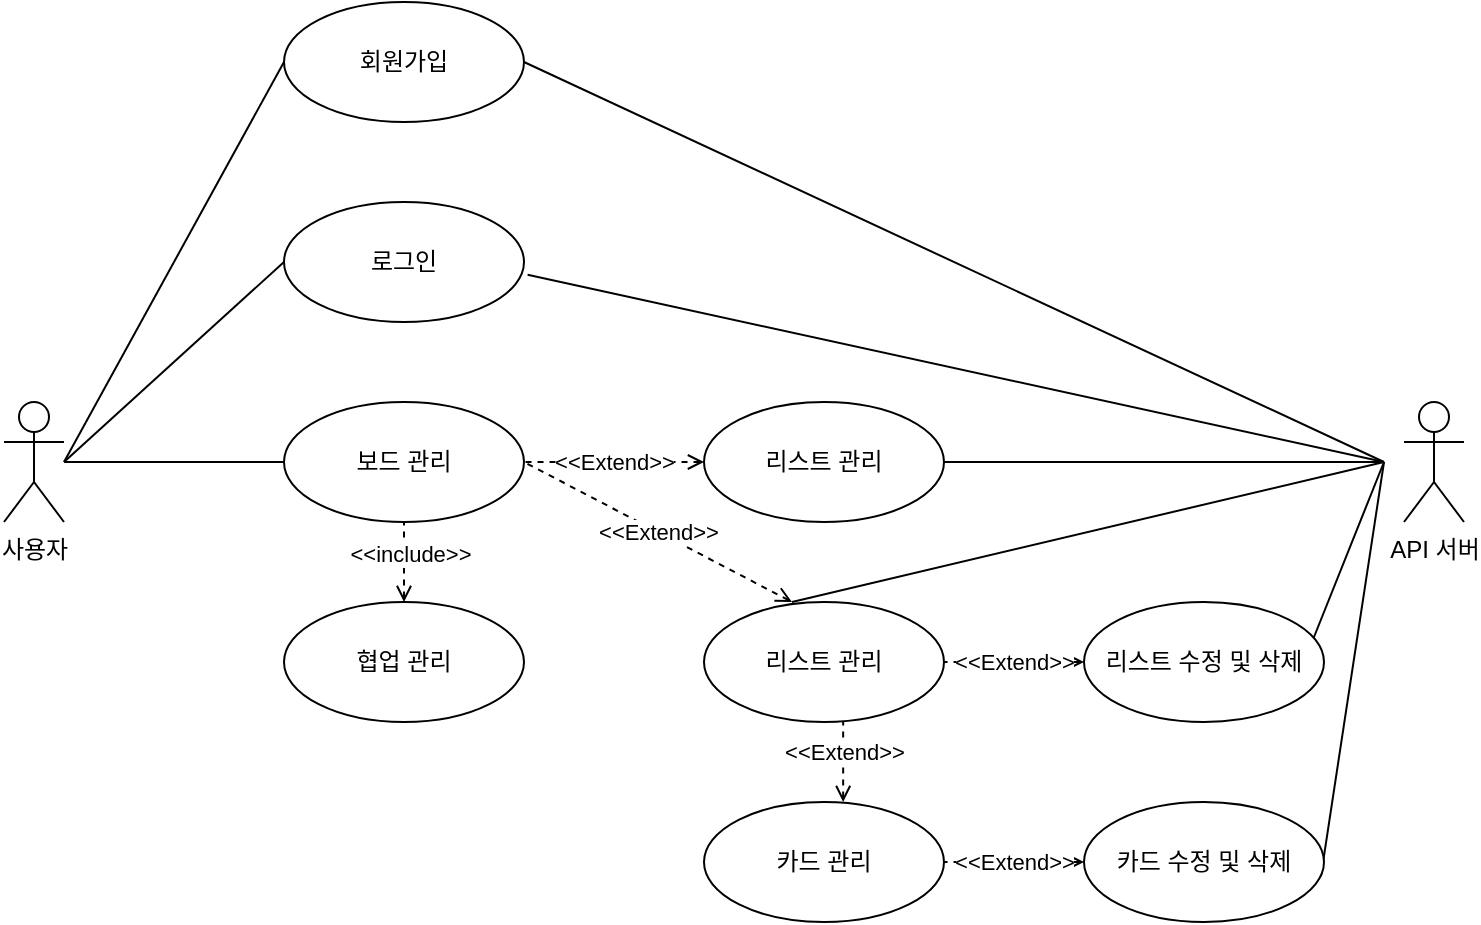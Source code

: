 <mxfile version="20.2.2" type="github" pages="4">
  <diagram id="C5RBs43oDa-KdzZeNtuy" name="Page-1">
    <mxGraphModel dx="1083" dy="662" grid="1" gridSize="10" guides="1" tooltips="1" connect="1" arrows="1" fold="1" page="1" pageScale="1" pageWidth="827" pageHeight="1169" math="0" shadow="0">
      <root>
        <mxCell id="WIyWlLk6GJQsqaUBKTNV-0" />
        <mxCell id="WIyWlLk6GJQsqaUBKTNV-1" parent="WIyWlLk6GJQsqaUBKTNV-0" />
        <mxCell id="DNNk_ecoPWmxkV5kphAJ-0" value="사용자" style="shape=umlActor;verticalLabelPosition=bottom;verticalAlign=top;html=1;outlineConnect=0;" vertex="1" parent="WIyWlLk6GJQsqaUBKTNV-1">
          <mxGeometry x="20" y="290" width="30" height="60" as="geometry" />
        </mxCell>
        <mxCell id="DNNk_ecoPWmxkV5kphAJ-4" value="회원가입" style="ellipse;whiteSpace=wrap;html=1;verticalAlign=middle;" vertex="1" parent="WIyWlLk6GJQsqaUBKTNV-1">
          <mxGeometry x="160" y="90" width="120" height="60" as="geometry" />
        </mxCell>
        <mxCell id="DNNk_ecoPWmxkV5kphAJ-6" value="로그인" style="ellipse;whiteSpace=wrap;html=1;verticalAlign=middle;" vertex="1" parent="WIyWlLk6GJQsqaUBKTNV-1">
          <mxGeometry x="160" y="190" width="120" height="60" as="geometry" />
        </mxCell>
        <mxCell id="DNNk_ecoPWmxkV5kphAJ-9" value="보드 관리" style="ellipse;whiteSpace=wrap;html=1;verticalAlign=middle;direction=west;" vertex="1" parent="WIyWlLk6GJQsqaUBKTNV-1">
          <mxGeometry x="160" y="290" width="120" height="60" as="geometry" />
        </mxCell>
        <mxCell id="DNNk_ecoPWmxkV5kphAJ-24" value="API 서버" style="shape=umlActor;verticalLabelPosition=bottom;verticalAlign=top;html=1;outlineConnect=0;" vertex="1" parent="WIyWlLk6GJQsqaUBKTNV-1">
          <mxGeometry x="720" y="290" width="30" height="60" as="geometry" />
        </mxCell>
        <mxCell id="DNNk_ecoPWmxkV5kphAJ-35" value="&amp;lt;&amp;lt;Extend&amp;gt;&amp;gt;" style="endArrow=none;dashed=1;html=1;rounded=0;startArrow=open;startFill=0;exitX=0.5;exitY=1;exitDx=0;exitDy=0;entryX=0;entryY=0.5;entryDx=0;entryDy=0;" edge="1" parent="WIyWlLk6GJQsqaUBKTNV-1" target="DNNk_ecoPWmxkV5kphAJ-9">
          <mxGeometry width="50" height="50" relative="1" as="geometry">
            <mxPoint x="414" y="390" as="sourcePoint" />
            <mxPoint x="310" y="370" as="targetPoint" />
          </mxGeometry>
        </mxCell>
        <mxCell id="DNNk_ecoPWmxkV5kphAJ-39" value="" style="endArrow=none;dashed=1;html=1;rounded=0;entryX=0.5;entryY=0;entryDx=0;entryDy=0;startArrow=open;startFill=0;" edge="1" parent="WIyWlLk6GJQsqaUBKTNV-1" source="DNNk_ecoPWmxkV5kphAJ-40" target="DNNk_ecoPWmxkV5kphAJ-9">
          <mxGeometry width="50" height="50" relative="1" as="geometry">
            <mxPoint x="250" y="560" as="sourcePoint" />
            <mxPoint x="250" y="500" as="targetPoint" />
          </mxGeometry>
        </mxCell>
        <mxCell id="DNNk_ecoPWmxkV5kphAJ-43" value="&amp;lt;&amp;lt;include&amp;gt;&amp;gt;" style="edgeLabel;html=1;align=center;verticalAlign=middle;resizable=0;points=[];" vertex="1" connectable="0" parent="DNNk_ecoPWmxkV5kphAJ-39">
          <mxGeometry x="0.217" y="-3" relative="1" as="geometry">
            <mxPoint as="offset" />
          </mxGeometry>
        </mxCell>
        <mxCell id="DNNk_ecoPWmxkV5kphAJ-49" value="" style="endArrow=none;html=1;rounded=0;entryX=0;entryY=0.5;entryDx=0;entryDy=0;" edge="1" parent="WIyWlLk6GJQsqaUBKTNV-1" target="DNNk_ecoPWmxkV5kphAJ-6">
          <mxGeometry width="50" height="50" relative="1" as="geometry">
            <mxPoint x="50" y="320" as="sourcePoint" />
            <mxPoint x="560" y="330" as="targetPoint" />
            <Array as="points" />
          </mxGeometry>
        </mxCell>
        <mxCell id="DNNk_ecoPWmxkV5kphAJ-50" value="" style="endArrow=none;html=1;rounded=0;entryX=1;entryY=0.5;entryDx=0;entryDy=0;" edge="1" parent="WIyWlLk6GJQsqaUBKTNV-1" target="DNNk_ecoPWmxkV5kphAJ-9">
          <mxGeometry width="50" height="50" relative="1" as="geometry">
            <mxPoint x="50" y="320" as="sourcePoint" />
            <mxPoint x="200" y="340.0" as="targetPoint" />
            <Array as="points" />
          </mxGeometry>
        </mxCell>
        <mxCell id="DNNk_ecoPWmxkV5kphAJ-51" value="" style="endArrow=none;html=1;rounded=0;entryX=0;entryY=0.5;entryDx=0;entryDy=0;" edge="1" parent="WIyWlLk6GJQsqaUBKTNV-1" target="DNNk_ecoPWmxkV5kphAJ-4">
          <mxGeometry width="50" height="50" relative="1" as="geometry">
            <mxPoint x="50" y="320" as="sourcePoint" />
            <mxPoint x="190" y="210" as="targetPoint" />
            <Array as="points" />
          </mxGeometry>
        </mxCell>
        <mxCell id="DNNk_ecoPWmxkV5kphAJ-54" value="" style="endArrow=none;html=1;rounded=0;exitX=0;exitY=0.5;exitDx=0;exitDy=0;" edge="1" parent="WIyWlLk6GJQsqaUBKTNV-1">
          <mxGeometry width="50" height="50" relative="1" as="geometry">
            <mxPoint x="474.0" y="320.0" as="sourcePoint" />
            <mxPoint x="710" y="320" as="targetPoint" />
          </mxGeometry>
        </mxCell>
        <mxCell id="DNNk_ecoPWmxkV5kphAJ-55" value="" style="endArrow=none;html=1;rounded=0;exitX=0.5;exitY=1;exitDx=0;exitDy=0;" edge="1" parent="WIyWlLk6GJQsqaUBKTNV-1">
          <mxGeometry width="50" height="50" relative="1" as="geometry">
            <mxPoint x="414" y="390" as="sourcePoint" />
            <mxPoint x="710" y="320" as="targetPoint" />
          </mxGeometry>
        </mxCell>
        <mxCell id="DNNk_ecoPWmxkV5kphAJ-56" value="" style="endArrow=none;html=1;rounded=0;exitX=0.013;exitY=0.381;exitDx=0;exitDy=0;startArrow=none;exitPerimeter=0;" edge="1" parent="WIyWlLk6GJQsqaUBKTNV-1" source="DNNk_ecoPWmxkV5kphAJ-68">
          <mxGeometry width="50" height="50" relative="1" as="geometry">
            <mxPoint x="330" y="480" as="sourcePoint" />
            <mxPoint x="710" y="320" as="targetPoint" />
            <Array as="points" />
          </mxGeometry>
        </mxCell>
        <mxCell id="DNNk_ecoPWmxkV5kphAJ-60" value="" style="endArrow=none;html=1;rounded=0;exitX=1.015;exitY=0.606;exitDx=0;exitDy=0;exitPerimeter=0;" edge="1" parent="WIyWlLk6GJQsqaUBKTNV-1" source="DNNk_ecoPWmxkV5kphAJ-6">
          <mxGeometry width="50" height="50" relative="1" as="geometry">
            <mxPoint x="310" y="330" as="sourcePoint" />
            <mxPoint x="710" y="320" as="targetPoint" />
          </mxGeometry>
        </mxCell>
        <mxCell id="DNNk_ecoPWmxkV5kphAJ-61" value="" style="endArrow=none;html=1;rounded=0;exitX=1;exitY=0.5;exitDx=0;exitDy=0;" edge="1" parent="WIyWlLk6GJQsqaUBKTNV-1" source="DNNk_ecoPWmxkV5kphAJ-4">
          <mxGeometry width="50" height="50" relative="1" as="geometry">
            <mxPoint x="330" y="480" as="sourcePoint" />
            <mxPoint x="710" y="320" as="targetPoint" />
          </mxGeometry>
        </mxCell>
        <mxCell id="DNNk_ecoPWmxkV5kphAJ-40" value="협업 관리" style="ellipse;whiteSpace=wrap;html=1;" vertex="1" parent="WIyWlLk6GJQsqaUBKTNV-1">
          <mxGeometry x="160" y="390" width="120" height="60" as="geometry" />
        </mxCell>
        <mxCell id="DNNk_ecoPWmxkV5kphAJ-68" value="카드 수정 및 삭제" style="ellipse;whiteSpace=wrap;html=1;verticalAlign=middle;direction=west;" vertex="1" parent="WIyWlLk6GJQsqaUBKTNV-1">
          <mxGeometry x="560" y="490" width="120" height="60" as="geometry" />
        </mxCell>
        <mxCell id="DNNk_ecoPWmxkV5kphAJ-70" value="&amp;lt;&amp;lt;Extend&amp;gt;&amp;gt;" style="endArrow=none;dashed=1;html=1;rounded=0;startArrow=open;startFill=0;exitX=1;exitY=0.5;exitDx=0;exitDy=0;entryX=0;entryY=0.5;entryDx=0;entryDy=0;" edge="1" parent="WIyWlLk6GJQsqaUBKTNV-1" source="DNNk_ecoPWmxkV5kphAJ-68" target="DNNk_ecoPWmxkV5kphAJ-81">
          <mxGeometry width="50" height="50" relative="1" as="geometry">
            <mxPoint x="473.17" y="560" as="sourcePoint" />
            <mxPoint x="474.0" y="520" as="targetPoint" />
          </mxGeometry>
        </mxCell>
        <mxCell id="DNNk_ecoPWmxkV5kphAJ-71" value="" style="endArrow=none;html=1;rounded=0;exitX=0;exitY=0.5;exitDx=0;exitDy=0;startArrow=none;" edge="1" parent="WIyWlLk6GJQsqaUBKTNV-1">
          <mxGeometry width="50" height="50" relative="1" as="geometry">
            <mxPoint x="670.0" y="420" as="sourcePoint" />
            <mxPoint x="710" y="320" as="targetPoint" />
            <Array as="points" />
          </mxGeometry>
        </mxCell>
        <mxCell id="DNNk_ecoPWmxkV5kphAJ-74" value="&amp;lt;&amp;lt;Extend&amp;gt;&amp;gt;" style="endArrow=none;dashed=1;html=1;rounded=0;startArrow=open;startFill=0;entryX=0;entryY=0.5;entryDx=0;entryDy=0;" edge="1" parent="WIyWlLk6GJQsqaUBKTNV-1" source="DNNk_ecoPWmxkV5kphAJ-82" target="DNNk_ecoPWmxkV5kphAJ-80">
          <mxGeometry width="50" height="50" relative="1" as="geometry">
            <mxPoint x="550.0" y="420" as="sourcePoint" />
            <mxPoint x="474.0" y="420" as="targetPoint" />
          </mxGeometry>
        </mxCell>
        <mxCell id="DNNk_ecoPWmxkV5kphAJ-75" value="&amp;lt;&amp;lt;Extend&amp;gt;&amp;gt;" style="endArrow=none;dashed=1;html=1;rounded=0;startArrow=open;startFill=0;exitX=0.5;exitY=1;exitDx=0;exitDy=0;" edge="1" parent="WIyWlLk6GJQsqaUBKTNV-1">
          <mxGeometry width="50" height="50" relative="1" as="geometry">
            <mxPoint x="439.58" y="490" as="sourcePoint" />
            <mxPoint x="439.58" y="440" as="targetPoint" />
          </mxGeometry>
        </mxCell>
        <mxCell id="DNNk_ecoPWmxkV5kphAJ-78" value="&amp;lt;&amp;lt;Extend&amp;gt;&amp;gt;" style="endArrow=none;dashed=1;html=1;rounded=0;startArrow=open;startFill=0;" edge="1" parent="WIyWlLk6GJQsqaUBKTNV-1" source="DNNk_ecoPWmxkV5kphAJ-79" target="DNNk_ecoPWmxkV5kphAJ-9">
          <mxGeometry width="50" height="50" relative="1" as="geometry">
            <mxPoint x="354.0" y="320.0" as="sourcePoint" />
            <mxPoint x="320" y="330.0" as="targetPoint" />
          </mxGeometry>
        </mxCell>
        <mxCell id="DNNk_ecoPWmxkV5kphAJ-79" value="리스트 관리" style="ellipse;whiteSpace=wrap;html=1;verticalAlign=middle;direction=west;" vertex="1" parent="WIyWlLk6GJQsqaUBKTNV-1">
          <mxGeometry x="370" y="290" width="120" height="60" as="geometry" />
        </mxCell>
        <mxCell id="DNNk_ecoPWmxkV5kphAJ-80" value="리스트 관리" style="ellipse;whiteSpace=wrap;html=1;verticalAlign=middle;direction=west;" vertex="1" parent="WIyWlLk6GJQsqaUBKTNV-1">
          <mxGeometry x="370" y="390" width="120" height="60" as="geometry" />
        </mxCell>
        <mxCell id="DNNk_ecoPWmxkV5kphAJ-81" value="카드 관리" style="ellipse;whiteSpace=wrap;html=1;verticalAlign=middle;direction=west;" vertex="1" parent="WIyWlLk6GJQsqaUBKTNV-1">
          <mxGeometry x="370" y="490" width="120" height="60" as="geometry" />
        </mxCell>
        <mxCell id="DNNk_ecoPWmxkV5kphAJ-82" value="리스트 수정 및 삭제" style="ellipse;whiteSpace=wrap;html=1;verticalAlign=middle;direction=west;" vertex="1" parent="WIyWlLk6GJQsqaUBKTNV-1">
          <mxGeometry x="560" y="390" width="120" height="60" as="geometry" />
        </mxCell>
      </root>
    </mxGraphModel>
  </diagram>
  <diagram id="TZpIcGCvhR6kVcWy8LN9" name="페이지-2">
    <mxGraphModel dx="742" dy="454" grid="1" gridSize="10" guides="1" tooltips="1" connect="1" arrows="1" fold="1" page="1" pageScale="1" pageWidth="827" pageHeight="1169" math="0" shadow="0">
      <root>
        <mxCell id="0" />
        <mxCell id="1" parent="0" />
        <mxCell id="SN-oaoCMdspzJdOyfgDT-1" value="Practrello&amp;nbsp;&lt;br&gt;회원 인증 기능&lt;br&gt;&lt;br&gt;&lt;br&gt;&lt;br&gt;&lt;br&gt;&lt;br&gt;&lt;br&gt;&lt;br&gt;&lt;br&gt;&lt;br&gt;&lt;br&gt;&lt;br&gt;&lt;br&gt;" style="rounded=0;whiteSpace=wrap;html=1;fillColor=#CCFFFF;strokeColor=#6c8ebf;" vertex="1" parent="1">
          <mxGeometry x="90" y="150" width="220" height="230" as="geometry" />
        </mxCell>
        <mxCell id="KhXGMRw13geGFEuY4xAM-2" value="회원가입" style="ellipse;whiteSpace=wrap;html=1;verticalAlign=middle;fillColor=#CCFFFF;" vertex="1" parent="1">
          <mxGeometry x="140" y="200" width="120" height="60" as="geometry" />
        </mxCell>
        <mxCell id="KhXGMRw13geGFEuY4xAM-3" value="로그인" style="ellipse;whiteSpace=wrap;html=1;verticalAlign=middle;fillColor=#CCFFFF;" vertex="1" parent="1">
          <mxGeometry x="140" y="300" width="120" height="60" as="geometry" />
        </mxCell>
        <mxCell id="KhXGMRw13geGFEuY4xAM-5" value="API 서버" style="shape=umlActor;verticalLabelPosition=bottom;verticalAlign=top;html=1;outlineConnect=0;" vertex="1" parent="1">
          <mxGeometry x="350" y="250" width="30" height="60" as="geometry" />
        </mxCell>
        <mxCell id="KhXGMRw13geGFEuY4xAM-29" value="" style="endArrow=none;html=1;rounded=0;entryX=0;entryY=0.5;entryDx=0;entryDy=0;" edge="1" parent="1">
          <mxGeometry width="50" height="50" relative="1" as="geometry">
            <mxPoint x="360" y="280" as="sourcePoint" />
            <mxPoint x="260" y="330" as="targetPoint" />
            <Array as="points" />
          </mxGeometry>
        </mxCell>
        <mxCell id="KhXGMRw13geGFEuY4xAM-30" value="" style="endArrow=none;html=1;rounded=0;entryX=0;entryY=0.5;entryDx=0;entryDy=0;" edge="1" parent="1">
          <mxGeometry width="50" height="50" relative="1" as="geometry">
            <mxPoint x="360" y="280" as="sourcePoint" />
            <mxPoint x="260" y="230" as="targetPoint" />
            <Array as="points">
              <mxPoint x="360" y="280" />
            </Array>
          </mxGeometry>
        </mxCell>
        <mxCell id="I9tQgUZLRXaxdzZgxR8C-1" value="사용자&lt;br&gt;" style="shape=umlActor;verticalLabelPosition=bottom;verticalAlign=top;html=1;outlineConnect=0;" vertex="1" parent="1">
          <mxGeometry x="20" y="250" width="30" height="60" as="geometry" />
        </mxCell>
        <mxCell id="I9tQgUZLRXaxdzZgxR8C-3" value="" style="endArrow=none;html=1;rounded=0;exitX=0.017;exitY=0.614;exitDx=0;exitDy=0;exitPerimeter=0;" edge="1" parent="1" source="KhXGMRw13geGFEuY4xAM-3">
          <mxGeometry width="50" height="50" relative="1" as="geometry">
            <mxPoint x="60" y="330" as="sourcePoint" />
            <mxPoint x="50" y="280" as="targetPoint" />
            <Array as="points" />
          </mxGeometry>
        </mxCell>
        <mxCell id="I9tQgUZLRXaxdzZgxR8C-4" value="" style="endArrow=none;html=1;rounded=0;exitX=0;exitY=0.5;exitDx=0;exitDy=0;" edge="1" parent="1" source="KhXGMRw13geGFEuY4xAM-2">
          <mxGeometry width="50" height="50" relative="1" as="geometry">
            <mxPoint x="60" y="230" as="sourcePoint" />
            <mxPoint x="50" y="280" as="targetPoint" />
            <Array as="points" />
          </mxGeometry>
        </mxCell>
      </root>
    </mxGraphModel>
  </diagram>
  <diagram id="UY6HHpQlooW9ACiA4yQw" name="페이지-3">
    <mxGraphModel dx="896" dy="548" grid="1" gridSize="10" guides="1" tooltips="1" connect="1" arrows="1" fold="1" page="1" pageScale="1" pageWidth="827" pageHeight="1169" math="0" shadow="0">
      <root>
        <mxCell id="0" />
        <mxCell id="1" parent="0" />
        <mxCell id="hDpXEny0ax4N1JcamfQ9-1" value="사용자&lt;br&gt;" style="shape=umlActor;verticalLabelPosition=bottom;verticalAlign=top;html=1;outlineConnect=0;" vertex="1" parent="1">
          <mxGeometry x="20" y="290" width="30" height="60" as="geometry" />
        </mxCell>
        <mxCell id="hDpXEny0ax4N1JcamfQ9-4" value="보드 조회" style="ellipse;whiteSpace=wrap;html=1;verticalAlign=middle;direction=west;" vertex="1" parent="1">
          <mxGeometry x="160" y="290" width="120" height="60" as="geometry" />
        </mxCell>
        <mxCell id="hDpXEny0ax4N1JcamfQ9-5" value="API 서버" style="shape=umlActor;verticalLabelPosition=bottom;verticalAlign=top;html=1;outlineConnect=0;" vertex="1" parent="1">
          <mxGeometry x="720" y="290" width="30" height="60" as="geometry" />
        </mxCell>
        <mxCell id="hDpXEny0ax4N1JcamfQ9-7" value="" style="endArrow=none;dashed=1;html=1;rounded=0;entryX=0.5;entryY=0;entryDx=0;entryDy=0;startArrow=open;startFill=0;" edge="1" parent="1" source="hDpXEny0ax4N1JcamfQ9-17" target="hDpXEny0ax4N1JcamfQ9-4">
          <mxGeometry width="50" height="50" relative="1" as="geometry">
            <mxPoint x="250" y="560" as="sourcePoint" />
            <mxPoint x="250" y="500" as="targetPoint" />
          </mxGeometry>
        </mxCell>
        <mxCell id="hDpXEny0ax4N1JcamfQ9-8" value="&amp;lt;&amp;lt;include&amp;gt;&amp;gt;" style="edgeLabel;html=1;align=center;verticalAlign=middle;resizable=0;points=[];" vertex="1" connectable="0" parent="hDpXEny0ax4N1JcamfQ9-7">
          <mxGeometry x="0.217" y="-3" relative="1" as="geometry">
            <mxPoint as="offset" />
          </mxGeometry>
        </mxCell>
        <mxCell id="hDpXEny0ax4N1JcamfQ9-10" value="" style="endArrow=none;html=1;rounded=0;entryX=1;entryY=0.5;entryDx=0;entryDy=0;" edge="1" parent="1" target="hDpXEny0ax4N1JcamfQ9-4">
          <mxGeometry width="50" height="50" relative="1" as="geometry">
            <mxPoint x="50" y="320.0" as="sourcePoint" />
            <mxPoint x="200" y="340.0" as="targetPoint" />
            <Array as="points">
              <mxPoint x="100" y="320" />
            </Array>
          </mxGeometry>
        </mxCell>
        <mxCell id="hDpXEny0ax4N1JcamfQ9-12" value="" style="endArrow=none;html=1;rounded=0;exitX=0;exitY=0.5;exitDx=0;exitDy=0;" edge="1" parent="1">
          <mxGeometry width="50" height="50" relative="1" as="geometry">
            <mxPoint x="474.0" y="320.0" as="sourcePoint" />
            <mxPoint x="710.0" y="320.0" as="targetPoint" />
          </mxGeometry>
        </mxCell>
        <mxCell id="hDpXEny0ax4N1JcamfQ9-13" value="" style="endArrow=none;html=1;rounded=0;exitX=0.5;exitY=1;exitDx=0;exitDy=0;" edge="1" parent="1">
          <mxGeometry width="50" height="50" relative="1" as="geometry">
            <mxPoint x="414" y="390" as="sourcePoint" />
            <mxPoint x="710.0" y="320.0" as="targetPoint" />
          </mxGeometry>
        </mxCell>
        <mxCell id="hDpXEny0ax4N1JcamfQ9-14" value="" style="endArrow=none;html=1;rounded=0;exitX=0.013;exitY=0.381;exitDx=0;exitDy=0;startArrow=none;exitPerimeter=0;" edge="1" parent="1" source="hDpXEny0ax4N1JcamfQ9-18">
          <mxGeometry width="50" height="50" relative="1" as="geometry">
            <mxPoint x="330" y="480" as="sourcePoint" />
            <mxPoint x="710.0" y="320.0" as="targetPoint" />
            <Array as="points" />
          </mxGeometry>
        </mxCell>
        <mxCell id="hDpXEny0ax4N1JcamfQ9-17" value="협업 관리" style="ellipse;whiteSpace=wrap;html=1;" vertex="1" parent="1">
          <mxGeometry x="160" y="390" width="120" height="60" as="geometry" />
        </mxCell>
        <mxCell id="hDpXEny0ax4N1JcamfQ9-18" value="카드 수정 및 삭제" style="ellipse;whiteSpace=wrap;html=1;verticalAlign=middle;direction=west;" vertex="1" parent="1">
          <mxGeometry x="560" y="490" width="120" height="60" as="geometry" />
        </mxCell>
        <mxCell id="hDpXEny0ax4N1JcamfQ9-19" value="&amp;lt;&amp;lt;Extend&amp;gt;&amp;gt;" style="endArrow=none;dashed=1;html=1;rounded=0;startArrow=open;startFill=0;exitX=1;exitY=0.5;exitDx=0;exitDy=0;entryX=0;entryY=0.5;entryDx=0;entryDy=0;" edge="1" parent="1" source="hDpXEny0ax4N1JcamfQ9-18" target="hDpXEny0ax4N1JcamfQ9-26">
          <mxGeometry width="50" height="50" relative="1" as="geometry">
            <mxPoint x="473.17" y="560" as="sourcePoint" />
            <mxPoint x="474.0" y="520" as="targetPoint" />
          </mxGeometry>
        </mxCell>
        <mxCell id="hDpXEny0ax4N1JcamfQ9-20" value="" style="endArrow=none;html=1;rounded=0;exitX=0;exitY=0.5;exitDx=0;exitDy=0;startArrow=none;" edge="1" parent="1">
          <mxGeometry width="50" height="50" relative="1" as="geometry">
            <mxPoint x="670.0" y="420" as="sourcePoint" />
            <mxPoint x="710.0" y="320.0" as="targetPoint" />
            <Array as="points" />
          </mxGeometry>
        </mxCell>
        <mxCell id="hDpXEny0ax4N1JcamfQ9-21" value="&amp;lt;&amp;lt;Extend&amp;gt;&amp;gt;" style="endArrow=none;dashed=1;html=1;rounded=0;startArrow=open;startFill=0;entryX=0;entryY=0.5;entryDx=0;entryDy=0;exitX=1;exitY=0.5;exitDx=0;exitDy=0;" edge="1" parent="1" source="hDpXEny0ax4N1JcamfQ9-18" target="hDpXEny0ax4N1JcamfQ9-25">
          <mxGeometry width="50" height="50" relative="1" as="geometry">
            <mxPoint x="550.0" y="420" as="sourcePoint" />
            <mxPoint x="474.0" y="420" as="targetPoint" />
          </mxGeometry>
        </mxCell>
        <mxCell id="hDpXEny0ax4N1JcamfQ9-23" value="&amp;lt;&amp;lt;Extend&amp;gt;&amp;gt;" style="endArrow=none;dashed=1;html=1;rounded=0;startArrow=open;startFill=0;" edge="1" parent="1" source="hDpXEny0ax4N1JcamfQ9-24" target="hDpXEny0ax4N1JcamfQ9-4">
          <mxGeometry width="50" height="50" relative="1" as="geometry">
            <mxPoint x="354.0" y="320.0" as="sourcePoint" />
            <mxPoint x="320" y="330.0" as="targetPoint" />
          </mxGeometry>
        </mxCell>
        <mxCell id="hDpXEny0ax4N1JcamfQ9-24" value="보드 수정 및 삭제" style="ellipse;whiteSpace=wrap;html=1;verticalAlign=middle;direction=west;" vertex="1" parent="1">
          <mxGeometry x="360" y="290" width="120" height="60" as="geometry" />
        </mxCell>
        <mxCell id="hDpXEny0ax4N1JcamfQ9-25" value="리스트 조회" style="ellipse;whiteSpace=wrap;html=1;verticalAlign=middle;direction=west;" vertex="1" parent="1">
          <mxGeometry x="360" y="390" width="120" height="60" as="geometry" />
        </mxCell>
        <mxCell id="hDpXEny0ax4N1JcamfQ9-26" value="카드 조회" style="ellipse;whiteSpace=wrap;html=1;verticalAlign=middle;direction=west;" vertex="1" parent="1">
          <mxGeometry x="360" y="490" width="120" height="60" as="geometry" />
        </mxCell>
        <mxCell id="hDpXEny0ax4N1JcamfQ9-27" value="리스트 수정 및 삭제" style="ellipse;whiteSpace=wrap;html=1;verticalAlign=middle;direction=west;" vertex="1" parent="1">
          <mxGeometry x="560" y="390" width="120" height="60" as="geometry" />
        </mxCell>
        <mxCell id="hDpXEny0ax4N1JcamfQ9-58" value="&amp;lt;&amp;lt;Extend&amp;gt;&amp;gt;" style="endArrow=none;dashed=1;html=1;rounded=0;startArrow=open;startFill=0;exitX=1;exitY=0.5;exitDx=0;exitDy=0;entryX=0;entryY=0.5;entryDx=0;entryDy=0;" edge="1" parent="1" source="hDpXEny0ax4N1JcamfQ9-27" target="hDpXEny0ax4N1JcamfQ9-25">
          <mxGeometry width="50" height="50" relative="1" as="geometry">
            <mxPoint x="570.0" y="530" as="sourcePoint" />
            <mxPoint x="500" y="530" as="targetPoint" />
          </mxGeometry>
        </mxCell>
        <mxCell id="hDpXEny0ax4N1JcamfQ9-59" value="" style="endArrow=none;dashed=1;html=1;rounded=0;entryX=0;entryY=0.5;entryDx=0;entryDy=0;startArrow=open;startFill=0;exitX=0.5;exitY=1;exitDx=0;exitDy=0;" edge="1" parent="1" source="hDpXEny0ax4N1JcamfQ9-25" target="hDpXEny0ax4N1JcamfQ9-4">
          <mxGeometry width="50" height="50" relative="1" as="geometry">
            <mxPoint x="280" y="360" as="sourcePoint" />
            <mxPoint x="280" y="320" as="targetPoint" />
          </mxGeometry>
        </mxCell>
        <mxCell id="hDpXEny0ax4N1JcamfQ9-60" value="&amp;lt;&amp;lt;include&amp;gt;&amp;gt;" style="edgeLabel;html=1;align=center;verticalAlign=middle;resizable=0;points=[];" vertex="1" connectable="0" parent="hDpXEny0ax4N1JcamfQ9-59">
          <mxGeometry x="0.217" y="-3" relative="1" as="geometry">
            <mxPoint as="offset" />
          </mxGeometry>
        </mxCell>
        <mxCell id="hDpXEny0ax4N1JcamfQ9-61" value="" style="endArrow=none;dashed=1;html=1;rounded=0;entryX=0.5;entryY=0;entryDx=0;entryDy=0;startArrow=open;startFill=0;exitX=0.5;exitY=1;exitDx=0;exitDy=0;" edge="1" parent="1" source="hDpXEny0ax4N1JcamfQ9-26" target="hDpXEny0ax4N1JcamfQ9-25">
          <mxGeometry width="50" height="50" relative="1" as="geometry">
            <mxPoint x="419.66" y="490" as="sourcePoint" />
            <mxPoint x="419.66" y="450" as="targetPoint" />
          </mxGeometry>
        </mxCell>
        <mxCell id="hDpXEny0ax4N1JcamfQ9-62" value="&amp;lt;&amp;lt;include&amp;gt;&amp;gt;" style="edgeLabel;html=1;align=center;verticalAlign=middle;resizable=0;points=[];" vertex="1" connectable="0" parent="hDpXEny0ax4N1JcamfQ9-61">
          <mxGeometry x="0.217" y="-3" relative="1" as="geometry">
            <mxPoint as="offset" />
          </mxGeometry>
        </mxCell>
      </root>
    </mxGraphModel>
  </diagram>
  <diagram id="W4btcHOkvtuY4f59IMhF" name="페이지-4">
    <mxGraphModel dx="1829" dy="2103" grid="1" gridSize="10" guides="1" tooltips="1" connect="1" arrows="1" fold="1" page="1" pageScale="1" pageWidth="827" pageHeight="1169" math="0" shadow="0">
      <root>
        <mxCell id="0" />
        <mxCell id="1" parent="0" />
        <mxCell id="AkqCRjJkPlxdZNAHfjs0-73" value="Practrello&lt;br&gt;이슈 및 협업 관리 기능&lt;br&gt;&lt;br&gt;&lt;br&gt;&lt;br&gt;&lt;br&gt;&lt;br&gt;&lt;br&gt;&lt;br&gt;&lt;br&gt;&lt;br&gt;&lt;br&gt;&lt;br&gt;&lt;br&gt;&lt;br&gt;&lt;br&gt;&lt;br&gt;&lt;br&gt;&lt;br&gt;&lt;br&gt;&lt;br&gt;&lt;br&gt;&lt;br&gt;&lt;br&gt;&lt;br&gt;&lt;br&gt;&lt;br&gt;&lt;br&gt;&lt;br&gt;&lt;br&gt;&lt;br&gt;&lt;br&gt;&lt;br&gt;&lt;br&gt;&lt;br&gt;&lt;br&gt;&lt;br&gt;&lt;br&gt;&lt;br&gt;&lt;br&gt;&lt;br&gt;&lt;br&gt;&lt;br&gt;&lt;br&gt;&lt;br&gt;&lt;br&gt;&lt;br&gt;&lt;br&gt;&lt;br&gt;&lt;br&gt;&lt;br&gt;&lt;br&gt;&lt;br&gt;&lt;br&gt;&lt;br&gt;&lt;br&gt;&lt;br&gt;" style="rounded=0;whiteSpace=wrap;html=1;labelBackgroundColor=#CCFFFF;strokeColor=#000000;fillColor=#CCFFFF;" vertex="1" parent="1">
          <mxGeometry x="70" y="-190" width="630" height="850" as="geometry" />
        </mxCell>
        <mxCell id="Vo5JHR1W-UviawrWg_o7-1" value="사용자&lt;br&gt;" style="shape=umlActor;verticalLabelPosition=bottom;verticalAlign=top;html=1;outlineConnect=0;" vertex="1" parent="1">
          <mxGeometry x="20" y="290" width="30" height="60" as="geometry" />
        </mxCell>
        <mxCell id="Vo5JHR1W-UviawrWg_o7-3" value="API 서버" style="shape=umlActor;verticalLabelPosition=bottom;verticalAlign=top;html=1;outlineConnect=0;" vertex="1" parent="1">
          <mxGeometry x="750" y="290" width="30" height="60" as="geometry" />
        </mxCell>
        <mxCell id="Vo5JHR1W-UviawrWg_o7-6" value="" style="endArrow=none;html=1;rounded=0;entryX=0;entryY=0.5;entryDx=0;entryDy=0;" edge="1" parent="1" target="Vo5JHR1W-UviawrWg_o7-25">
          <mxGeometry width="50" height="50" relative="1" as="geometry">
            <mxPoint x="50" y="320" as="sourcePoint" />
            <mxPoint x="160" y="320" as="targetPoint" />
            <Array as="points" />
          </mxGeometry>
        </mxCell>
        <mxCell id="Vo5JHR1W-UviawrWg_o7-25" value="보드 내 작업 관리" style="ellipse;whiteSpace=wrap;html=1;strokeColor=#000000;fillColor=#CCFFFF;" vertex="1" parent="1">
          <mxGeometry x="190" y="280" width="120" height="80" as="geometry" />
        </mxCell>
        <mxCell id="G5pvhapvWggyqHCRaUuR-1" value="보드 관리" style="ellipse;whiteSpace=wrap;html=1;strokeColor=#000000;fillColor=#CCFFFF;" vertex="1" parent="1">
          <mxGeometry x="190" y="-75" width="120" height="80" as="geometry" />
        </mxCell>
        <mxCell id="G5pvhapvWggyqHCRaUuR-2" value="보드 권한 관리" style="ellipse;whiteSpace=wrap;html=1;strokeColor=#000000;fillColor=#CCFFFF;" vertex="1" parent="1">
          <mxGeometry x="190" y="520" width="120" height="80" as="geometry" />
        </mxCell>
        <mxCell id="G5pvhapvWggyqHCRaUuR-3" value="" style="endArrow=none;html=1;rounded=0;entryX=0;entryY=0.5;entryDx=0;entryDy=0;" edge="1" parent="1" target="G5pvhapvWggyqHCRaUuR-2">
          <mxGeometry width="50" height="50" relative="1" as="geometry">
            <mxPoint x="50" y="320" as="sourcePoint" />
            <mxPoint x="170" y="330" as="targetPoint" />
            <Array as="points" />
          </mxGeometry>
        </mxCell>
        <mxCell id="i4qkgYBS5VUZPMAd-WL9-9" value="" style="endArrow=none;html=1;rounded=0;entryX=0;entryY=0.5;entryDx=0;entryDy=0;" edge="1" parent="1" target="G5pvhapvWggyqHCRaUuR-1">
          <mxGeometry width="50" height="50" relative="1" as="geometry">
            <mxPoint x="50" y="320" as="sourcePoint" />
            <mxPoint x="150" y="470" as="targetPoint" />
            <Array as="points" />
          </mxGeometry>
        </mxCell>
        <mxCell id="AkqCRjJkPlxdZNAHfjs0-1" value="&lt;span style=&quot;background-color: rgb(204, 255, 255);&quot;&gt;&amp;lt;&amp;lt;Extend&amp;gt;&amp;gt;&lt;/span&gt;" style="endArrow=none;dashed=1;html=1;rounded=0;startArrow=open;startFill=0;entryX=0;entryY=0.5;entryDx=0;entryDy=0;exitX=1;exitY=0.5;exitDx=0;exitDy=0;" edge="1" parent="1" source="G5pvhapvWggyqHCRaUuR-1" target="xeftVxZT-VW0enQbiYNT-2">
          <mxGeometry width="50" height="50" relative="1" as="geometry">
            <mxPoint x="430" y="150" as="sourcePoint" />
            <mxPoint x="510.0" y="280.0" as="targetPoint" />
          </mxGeometry>
        </mxCell>
        <mxCell id="AkqCRjJkPlxdZNAHfjs0-3" value="개인 보드 조회" style="ellipse;whiteSpace=wrap;html=1;strokeColor=#000000;fillColor=#CCFFFF;" vertex="1" parent="1">
          <mxGeometry x="580" y="-180" width="100" height="50" as="geometry" />
        </mxCell>
        <mxCell id="AkqCRjJkPlxdZNAHfjs0-4" value="&lt;span style=&quot;background-color: rgb(204, 255, 255);&quot;&gt;&amp;lt;&amp;lt;Extend&amp;gt;&amp;gt;&lt;/span&gt;" style="endArrow=none;dashed=1;html=1;rounded=0;startArrow=open;startFill=0;entryX=0;entryY=0.5;entryDx=0;entryDy=0;exitX=1;exitY=0.5;exitDx=0;exitDy=0;" edge="1" parent="1" source="G5pvhapvWggyqHCRaUuR-2" target="AkqCRjJkPlxdZNAHfjs0-71">
          <mxGeometry width="50" height="50" relative="1" as="geometry">
            <mxPoint x="260" y="509.5" as="sourcePoint" />
            <mxPoint x="510" y="650" as="targetPoint" />
          </mxGeometry>
        </mxCell>
        <mxCell id="AkqCRjJkPlxdZNAHfjs0-5" value="&lt;span style=&quot;background-color: rgb(204, 255, 255);&quot;&gt;&amp;lt;&amp;lt;Extend&amp;gt;&amp;gt;&lt;/span&gt;" style="endArrow=none;dashed=1;html=1;rounded=0;startArrow=open;startFill=0;entryX=0;entryY=0.5;entryDx=0;entryDy=0;exitX=1;exitY=0.5;exitDx=0;exitDy=0;" edge="1" parent="1" source="G5pvhapvWggyqHCRaUuR-1" target="AkqCRjJkPlxdZNAHfjs0-3">
          <mxGeometry width="50" height="50" relative="1" as="geometry">
            <mxPoint x="430" y="150" as="sourcePoint" />
            <mxPoint x="520" y="49.5" as="targetPoint" />
          </mxGeometry>
        </mxCell>
        <mxCell id="xeftVxZT-VW0enQbiYNT-2" value="공유 보드 조회" style="ellipse;whiteSpace=wrap;html=1;strokeColor=#000000;fillColor=#CCFFFF;" vertex="1" parent="1">
          <mxGeometry x="580" y="-120" width="100" height="50" as="geometry" />
        </mxCell>
        <mxCell id="AkqCRjJkPlxdZNAHfjs0-15" value="&lt;span style=&quot;background-color: rgb(204, 255, 255);&quot;&gt;&amp;lt;&amp;lt;Extend&amp;gt;&amp;gt;&lt;/span&gt;" style="endArrow=none;dashed=1;html=1;rounded=0;startArrow=open;startFill=0;entryX=0;entryY=0.5;entryDx=0;entryDy=0;exitX=1;exitY=0.5;exitDx=0;exitDy=0;" edge="1" parent="1" target="AkqCRjJkPlxdZNAHfjs0-16" source="G5pvhapvWggyqHCRaUuR-1">
          <mxGeometry width="50" height="50" relative="1" as="geometry">
            <mxPoint x="260" y="150" as="sourcePoint" />
            <mxPoint x="510.0" y="350.0" as="targetPoint" />
          </mxGeometry>
        </mxCell>
        <mxCell id="AkqCRjJkPlxdZNAHfjs0-16" value="보드 생성" style="ellipse;whiteSpace=wrap;html=1;strokeColor=#000000;fillColor=#CCFFFF;" vertex="1" parent="1">
          <mxGeometry x="580" y="-60" width="100" height="50" as="geometry" />
        </mxCell>
        <mxCell id="AkqCRjJkPlxdZNAHfjs0-20" value="&lt;span style=&quot;background-color: rgb(204, 255, 255);&quot;&gt;&amp;lt;&amp;lt;Extend&amp;gt;&amp;gt;&lt;/span&gt;" style="endArrow=none;dashed=1;html=1;rounded=0;startArrow=open;startFill=0;entryX=0;entryY=0.5;entryDx=0;entryDy=0;exitX=1;exitY=0.5;exitDx=0;exitDy=0;" edge="1" parent="1" target="AkqCRjJkPlxdZNAHfjs0-21" source="G5pvhapvWggyqHCRaUuR-1">
          <mxGeometry width="50" height="50" relative="1" as="geometry">
            <mxPoint x="260" y="150" as="sourcePoint" />
            <mxPoint x="510.0" y="410.0" as="targetPoint" />
          </mxGeometry>
        </mxCell>
        <mxCell id="AkqCRjJkPlxdZNAHfjs0-21" value="보드 수정" style="ellipse;whiteSpace=wrap;html=1;strokeColor=#000000;fillColor=#CCFFFF;" vertex="1" parent="1">
          <mxGeometry x="580" width="100" height="50" as="geometry" />
        </mxCell>
        <mxCell id="AkqCRjJkPlxdZNAHfjs0-22" value="&lt;span style=&quot;background-color: rgb(204, 255, 255);&quot;&gt;&amp;lt;&amp;lt;Extend&amp;gt;&amp;gt;&lt;/span&gt;" style="endArrow=none;dashed=1;html=1;rounded=0;startArrow=open;startFill=0;entryX=0;entryY=0.5;entryDx=0;entryDy=0;exitX=1;exitY=0.5;exitDx=0;exitDy=0;" edge="1" parent="1" target="AkqCRjJkPlxdZNAHfjs0-23" source="G5pvhapvWggyqHCRaUuR-1">
          <mxGeometry width="50" height="50" relative="1" as="geometry">
            <mxPoint x="260" y="150" as="sourcePoint" />
            <mxPoint x="510.0" y="470.0" as="targetPoint" />
          </mxGeometry>
        </mxCell>
        <mxCell id="AkqCRjJkPlxdZNAHfjs0-23" value="보드 삭제" style="ellipse;whiteSpace=wrap;html=1;strokeColor=#000000;fillColor=#CCFFFF;" vertex="1" parent="1">
          <mxGeometry x="580" y="60" width="100" height="50" as="geometry" />
        </mxCell>
        <mxCell id="AkqCRjJkPlxdZNAHfjs0-24" value="&lt;span style=&quot;background-color: rgb(204, 255, 255);&quot;&gt;&amp;lt;&amp;lt;Extend&amp;gt;&amp;gt;&lt;/span&gt;" style="endArrow=none;dashed=1;html=1;rounded=0;startArrow=open;startFill=0;entryX=0;entryY=0.5;entryDx=0;entryDy=0;exitX=1;exitY=0.5;exitDx=0;exitDy=0;" edge="1" parent="1" target="AkqCRjJkPlxdZNAHfjs0-27" source="Vo5JHR1W-UviawrWg_o7-25">
          <mxGeometry width="50" height="50" relative="1" as="geometry">
            <mxPoint x="380.0" y="325" as="sourcePoint" />
            <mxPoint x="510.0" y="535.0" as="targetPoint" />
          </mxGeometry>
        </mxCell>
        <mxCell id="AkqCRjJkPlxdZNAHfjs0-25" value="리스트 조회" style="ellipse;whiteSpace=wrap;html=1;strokeColor=#000000;fillColor=#CCFFFF;" vertex="1" parent="1">
          <mxGeometry x="580" y="120" width="100" height="50" as="geometry" />
        </mxCell>
        <mxCell id="AkqCRjJkPlxdZNAHfjs0-26" value="&lt;span style=&quot;background-color: rgb(204, 255, 255);&quot;&gt;&amp;lt;&amp;lt;Extend&amp;gt;&amp;gt;&lt;/span&gt;" style="endArrow=none;dashed=1;html=1;rounded=0;startArrow=open;startFill=0;entryX=0;entryY=0.5;entryDx=0;entryDy=0;exitX=1;exitY=0.5;exitDx=0;exitDy=0;" edge="1" parent="1" target="AkqCRjJkPlxdZNAHfjs0-25" source="Vo5JHR1W-UviawrWg_o7-25">
          <mxGeometry width="50" height="50" relative="1" as="geometry">
            <mxPoint x="380.0" y="325" as="sourcePoint" />
            <mxPoint x="520" y="304.5" as="targetPoint" />
          </mxGeometry>
        </mxCell>
        <mxCell id="AkqCRjJkPlxdZNAHfjs0-27" value="리스트 생성" style="ellipse;whiteSpace=wrap;html=1;strokeColor=#000000;fillColor=#CCFFFF;" vertex="1" parent="1">
          <mxGeometry x="580" y="180" width="100" height="50" as="geometry" />
        </mxCell>
        <mxCell id="AkqCRjJkPlxdZNAHfjs0-28" value="&lt;span style=&quot;background-color: rgb(204, 255, 255);&quot;&gt;&amp;lt;&amp;lt;Extend&amp;gt;&amp;gt;&lt;/span&gt;" style="endArrow=none;dashed=1;html=1;rounded=0;startArrow=open;startFill=0;entryX=0;entryY=0.5;entryDx=0;entryDy=0;exitX=1;exitY=0.5;exitDx=0;exitDy=0;" edge="1" parent="1" target="AkqCRjJkPlxdZNAHfjs0-29" source="Vo5JHR1W-UviawrWg_o7-25">
          <mxGeometry width="50" height="50" relative="1" as="geometry">
            <mxPoint x="380.0" y="325" as="sourcePoint" />
            <mxPoint x="510.0" y="605.0" as="targetPoint" />
          </mxGeometry>
        </mxCell>
        <mxCell id="AkqCRjJkPlxdZNAHfjs0-29" value="리스트 수정" style="ellipse;whiteSpace=wrap;html=1;strokeColor=#000000;fillColor=#CCFFFF;" vertex="1" parent="1">
          <mxGeometry x="580" y="240" width="100" height="50" as="geometry" />
        </mxCell>
        <mxCell id="AkqCRjJkPlxdZNAHfjs0-30" value="&lt;span style=&quot;background-color: rgb(204, 255, 255);&quot;&gt;&amp;lt;&amp;lt;Extend&amp;gt;&amp;gt;&lt;/span&gt;" style="endArrow=none;dashed=1;html=1;rounded=0;startArrow=open;startFill=0;entryX=0;entryY=0.5;entryDx=0;entryDy=0;exitX=1;exitY=0.5;exitDx=0;exitDy=0;" edge="1" parent="1" target="AkqCRjJkPlxdZNAHfjs0-31" source="Vo5JHR1W-UviawrWg_o7-25">
          <mxGeometry width="50" height="50" relative="1" as="geometry">
            <mxPoint x="370" y="320" as="sourcePoint" />
            <mxPoint x="510.0" y="665.0" as="targetPoint" />
          </mxGeometry>
        </mxCell>
        <mxCell id="AkqCRjJkPlxdZNAHfjs0-31" value="리스트 삭제" style="ellipse;whiteSpace=wrap;html=1;strokeColor=#000000;fillColor=#CCFFFF;" vertex="1" parent="1">
          <mxGeometry x="580" y="300" width="100" height="50" as="geometry" />
        </mxCell>
        <mxCell id="AkqCRjJkPlxdZNAHfjs0-42" value="&lt;span style=&quot;background-color: rgb(204, 255, 255);&quot;&gt;&amp;lt;&amp;lt;Extend&amp;gt;&amp;gt;&lt;/span&gt;" style="endArrow=none;dashed=1;html=1;rounded=0;startArrow=open;startFill=0;entryX=0;entryY=0.5;entryDx=0;entryDy=0;exitX=1;exitY=0.5;exitDx=0;exitDy=0;" edge="1" parent="1" target="AkqCRjJkPlxdZNAHfjs0-45" source="Vo5JHR1W-UviawrWg_o7-25">
          <mxGeometry width="50" height="50" relative="1" as="geometry">
            <mxPoint x="390" y="560" as="sourcePoint" />
            <mxPoint x="510.0" y="775.0" as="targetPoint" />
          </mxGeometry>
        </mxCell>
        <mxCell id="AkqCRjJkPlxdZNAHfjs0-43" value="카드 조회" style="ellipse;whiteSpace=wrap;html=1;strokeColor=#000000;fillColor=#CCFFFF;" vertex="1" parent="1">
          <mxGeometry x="580" y="360" width="100" height="50" as="geometry" />
        </mxCell>
        <mxCell id="AkqCRjJkPlxdZNAHfjs0-44" value="&lt;span style=&quot;background-color: rgb(204, 255, 255);&quot;&gt;&amp;lt;&amp;lt;Extend&amp;gt;&amp;gt;&lt;/span&gt;" style="endArrow=none;dashed=1;html=1;rounded=0;startArrow=open;startFill=0;entryX=0;entryY=0.5;entryDx=0;entryDy=0;exitX=1;exitY=0.5;exitDx=0;exitDy=0;" edge="1" parent="1" target="AkqCRjJkPlxdZNAHfjs0-43" source="Vo5JHR1W-UviawrWg_o7-25">
          <mxGeometry width="50" height="50" relative="1" as="geometry">
            <mxPoint x="390" y="560" as="sourcePoint" />
            <mxPoint x="520" y="544.5" as="targetPoint" />
          </mxGeometry>
        </mxCell>
        <mxCell id="AkqCRjJkPlxdZNAHfjs0-45" value="카드 생성" style="ellipse;whiteSpace=wrap;html=1;strokeColor=#000000;fillColor=#CCFFFF;" vertex="1" parent="1">
          <mxGeometry x="580" y="420" width="100" height="50" as="geometry" />
        </mxCell>
        <mxCell id="AkqCRjJkPlxdZNAHfjs0-46" value="&lt;span style=&quot;background-color: rgb(204, 255, 255);&quot;&gt;&amp;lt;&amp;lt;Extend&amp;gt;&amp;gt;&lt;/span&gt;" style="endArrow=none;dashed=1;html=1;rounded=0;startArrow=open;startFill=0;entryX=0;entryY=0.5;entryDx=0;entryDy=0;exitX=1;exitY=0.5;exitDx=0;exitDy=0;" edge="1" parent="1" target="AkqCRjJkPlxdZNAHfjs0-47" source="Vo5JHR1W-UviawrWg_o7-25">
          <mxGeometry width="50" height="50" relative="1" as="geometry">
            <mxPoint x="390" y="560" as="sourcePoint" />
            <mxPoint x="510.0" y="845.0" as="targetPoint" />
          </mxGeometry>
        </mxCell>
        <mxCell id="AkqCRjJkPlxdZNAHfjs0-47" value="카드 수정" style="ellipse;whiteSpace=wrap;html=1;strokeColor=#000000;fillColor=#CCFFFF;" vertex="1" parent="1">
          <mxGeometry x="580" y="480" width="100" height="50" as="geometry" />
        </mxCell>
        <mxCell id="AkqCRjJkPlxdZNAHfjs0-48" value="&lt;span style=&quot;background-color: rgb(204, 255, 255);&quot;&gt;&amp;lt;&amp;lt;Extend&amp;gt;&amp;gt;&lt;/span&gt;" style="endArrow=none;dashed=1;html=1;rounded=0;startArrow=open;startFill=0;entryX=0;entryY=0.5;entryDx=0;entryDy=0;exitX=1;exitY=0.5;exitDx=0;exitDy=0;" edge="1" parent="1" target="AkqCRjJkPlxdZNAHfjs0-49" source="Vo5JHR1W-UviawrWg_o7-25">
          <mxGeometry width="50" height="50" relative="1" as="geometry">
            <mxPoint x="390" y="560" as="sourcePoint" />
            <mxPoint x="510.0" y="905.0" as="targetPoint" />
          </mxGeometry>
        </mxCell>
        <mxCell id="AkqCRjJkPlxdZNAHfjs0-49" value="카드 삭제" style="ellipse;whiteSpace=wrap;html=1;strokeColor=#000000;fillColor=#CCFFFF;" vertex="1" parent="1">
          <mxGeometry x="580" y="540" width="100" height="50" as="geometry" />
        </mxCell>
        <mxCell id="AkqCRjJkPlxdZNAHfjs0-55" value="" style="endArrow=none;html=1;rounded=0;labelBackgroundColor=#CCFFFF;entryX=1;entryY=0.5;entryDx=0;entryDy=0;" edge="1" parent="1" target="AkqCRjJkPlxdZNAHfjs0-3">
          <mxGeometry width="50" height="50" relative="1" as="geometry">
            <mxPoint x="740" y="320" as="sourcePoint" />
            <mxPoint x="440" y="100" as="targetPoint" />
          </mxGeometry>
        </mxCell>
        <mxCell id="AkqCRjJkPlxdZNAHfjs0-58" value="" style="endArrow=none;html=1;rounded=0;labelBackgroundColor=#CCFFFF;entryX=1;entryY=0.5;entryDx=0;entryDy=0;" edge="1" parent="1" target="xeftVxZT-VW0enQbiYNT-2">
          <mxGeometry width="50" height="50" relative="1" as="geometry">
            <mxPoint x="740" y="320" as="sourcePoint" />
            <mxPoint x="630" y="-145" as="targetPoint" />
          </mxGeometry>
        </mxCell>
        <mxCell id="AkqCRjJkPlxdZNAHfjs0-59" value="" style="endArrow=none;html=1;rounded=0;labelBackgroundColor=#CCFFFF;entryX=1;entryY=0.5;entryDx=0;entryDy=0;" edge="1" parent="1" target="AkqCRjJkPlxdZNAHfjs0-16">
          <mxGeometry width="50" height="50" relative="1" as="geometry">
            <mxPoint x="740" y="320" as="sourcePoint" />
            <mxPoint x="630" y="-145" as="targetPoint" />
          </mxGeometry>
        </mxCell>
        <mxCell id="AkqCRjJkPlxdZNAHfjs0-60" value="" style="endArrow=none;html=1;rounded=0;labelBackgroundColor=#CCFFFF;entryX=1;entryY=0.5;entryDx=0;entryDy=0;" edge="1" parent="1" target="AkqCRjJkPlxdZNAHfjs0-21">
          <mxGeometry width="50" height="50" relative="1" as="geometry">
            <mxPoint x="740" y="320" as="sourcePoint" />
            <mxPoint x="630" y="-25" as="targetPoint" />
          </mxGeometry>
        </mxCell>
        <mxCell id="AkqCRjJkPlxdZNAHfjs0-61" value="" style="endArrow=none;html=1;rounded=0;labelBackgroundColor=#CCFFFF;entryX=1;entryY=0.5;entryDx=0;entryDy=0;" edge="1" parent="1" target="AkqCRjJkPlxdZNAHfjs0-23">
          <mxGeometry width="50" height="50" relative="1" as="geometry">
            <mxPoint x="740" y="320" as="sourcePoint" />
            <mxPoint x="630" y="35" as="targetPoint" />
          </mxGeometry>
        </mxCell>
        <mxCell id="AkqCRjJkPlxdZNAHfjs0-62" value="" style="endArrow=none;html=1;rounded=0;labelBackgroundColor=#CCFFFF;entryX=1;entryY=0.5;entryDx=0;entryDy=0;" edge="1" parent="1" target="AkqCRjJkPlxdZNAHfjs0-25">
          <mxGeometry width="50" height="50" relative="1" as="geometry">
            <mxPoint x="740" y="320" as="sourcePoint" />
            <mxPoint x="630" y="95" as="targetPoint" />
          </mxGeometry>
        </mxCell>
        <mxCell id="AkqCRjJkPlxdZNAHfjs0-63" value="" style="endArrow=none;html=1;rounded=0;labelBackgroundColor=#CCFFFF;entryX=1;entryY=0.5;entryDx=0;entryDy=0;" edge="1" parent="1" target="AkqCRjJkPlxdZNAHfjs0-27">
          <mxGeometry width="50" height="50" relative="1" as="geometry">
            <mxPoint x="740" y="320" as="sourcePoint" />
            <mxPoint x="620" y="205" as="targetPoint" />
          </mxGeometry>
        </mxCell>
        <mxCell id="AkqCRjJkPlxdZNAHfjs0-64" value="" style="endArrow=none;html=1;rounded=0;labelBackgroundColor=#CCFFFF;entryX=1;entryY=0.5;entryDx=0;entryDy=0;" edge="1" parent="1" target="AkqCRjJkPlxdZNAHfjs0-29">
          <mxGeometry width="50" height="50" relative="1" as="geometry">
            <mxPoint x="740" y="320" as="sourcePoint" />
            <mxPoint x="620" y="255" as="targetPoint" />
          </mxGeometry>
        </mxCell>
        <mxCell id="AkqCRjJkPlxdZNAHfjs0-65" value="" style="endArrow=none;html=1;rounded=0;labelBackgroundColor=#CCFFFF;entryX=1;entryY=0.5;entryDx=0;entryDy=0;" edge="1" parent="1" target="AkqCRjJkPlxdZNAHfjs0-31">
          <mxGeometry width="50" height="50" relative="1" as="geometry">
            <mxPoint x="740" y="320" as="sourcePoint" />
            <mxPoint x="630" y="275" as="targetPoint" />
          </mxGeometry>
        </mxCell>
        <mxCell id="AkqCRjJkPlxdZNAHfjs0-66" value="" style="endArrow=none;html=1;rounded=0;labelBackgroundColor=#CCFFFF;" edge="1" parent="1">
          <mxGeometry width="50" height="50" relative="1" as="geometry">
            <mxPoint x="740" y="320" as="sourcePoint" />
            <mxPoint x="680" y="380" as="targetPoint" />
          </mxGeometry>
        </mxCell>
        <mxCell id="AkqCRjJkPlxdZNAHfjs0-67" value="" style="endArrow=none;html=1;rounded=0;labelBackgroundColor=#CCFFFF;entryX=1;entryY=0.5;entryDx=0;entryDy=0;" edge="1" parent="1" target="AkqCRjJkPlxdZNAHfjs0-45">
          <mxGeometry width="50" height="50" relative="1" as="geometry">
            <mxPoint x="740" y="320" as="sourcePoint" />
            <mxPoint x="620" y="445.0" as="targetPoint" />
          </mxGeometry>
        </mxCell>
        <mxCell id="AkqCRjJkPlxdZNAHfjs0-68" value="" style="endArrow=none;html=1;rounded=0;labelBackgroundColor=#CCFFFF;entryX=1;entryY=0.5;entryDx=0;entryDy=0;" edge="1" parent="1" target="AkqCRjJkPlxdZNAHfjs0-47">
          <mxGeometry width="50" height="50" relative="1" as="geometry">
            <mxPoint x="740" y="320" as="sourcePoint" />
            <mxPoint x="620" y="505.0" as="targetPoint" />
          </mxGeometry>
        </mxCell>
        <mxCell id="AkqCRjJkPlxdZNAHfjs0-69" value="" style="endArrow=none;html=1;rounded=0;labelBackgroundColor=#CCFFFF;entryX=1;entryY=0.5;entryDx=0;entryDy=0;" edge="1" parent="1" target="AkqCRjJkPlxdZNAHfjs0-49">
          <mxGeometry width="50" height="50" relative="1" as="geometry">
            <mxPoint x="740" y="320" as="sourcePoint" />
            <mxPoint x="630" y="515" as="targetPoint" />
          </mxGeometry>
        </mxCell>
        <mxCell id="AkqCRjJkPlxdZNAHfjs0-70" value="" style="endArrow=none;html=1;rounded=0;labelBackgroundColor=#CCFFFF;entryX=1;entryY=0.5;entryDx=0;entryDy=0;" edge="1" parent="1" target="AkqCRjJkPlxdZNAHfjs0-71">
          <mxGeometry width="50" height="50" relative="1" as="geometry">
            <mxPoint x="740" y="320" as="sourcePoint" />
            <mxPoint x="630" y="650" as="targetPoint" />
          </mxGeometry>
        </mxCell>
        <mxCell id="AkqCRjJkPlxdZNAHfjs0-71" value="보드 접근&lt;br&gt;권한 제공" style="ellipse;whiteSpace=wrap;html=1;strokeColor=#000000;fillColor=#CCFFFF;" vertex="1" parent="1">
          <mxGeometry x="580" y="600" width="100" height="50" as="geometry" />
        </mxCell>
      </root>
    </mxGraphModel>
  </diagram>
</mxfile>
